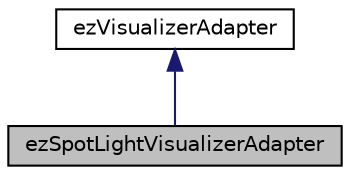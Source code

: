 digraph "ezSpotLightVisualizerAdapter"
{
 // LATEX_PDF_SIZE
  edge [fontname="Helvetica",fontsize="10",labelfontname="Helvetica",labelfontsize="10"];
  node [fontname="Helvetica",fontsize="10",shape=record];
  Node1 [label="ezSpotLightVisualizerAdapter",height=0.2,width=0.4,color="black", fillcolor="grey75", style="filled", fontcolor="black",tooltip=" "];
  Node2 -> Node1 [dir="back",color="midnightblue",fontsize="10",style="solid",fontname="Helvetica"];
  Node2 [label="ezVisualizerAdapter",height=0.2,width=0.4,color="black", fillcolor="white", style="filled",URL="$d4/d0a/classez_visualizer_adapter.htm",tooltip="Base class for the editor side code that sets up a 'visualizer' for object properties."];
}

